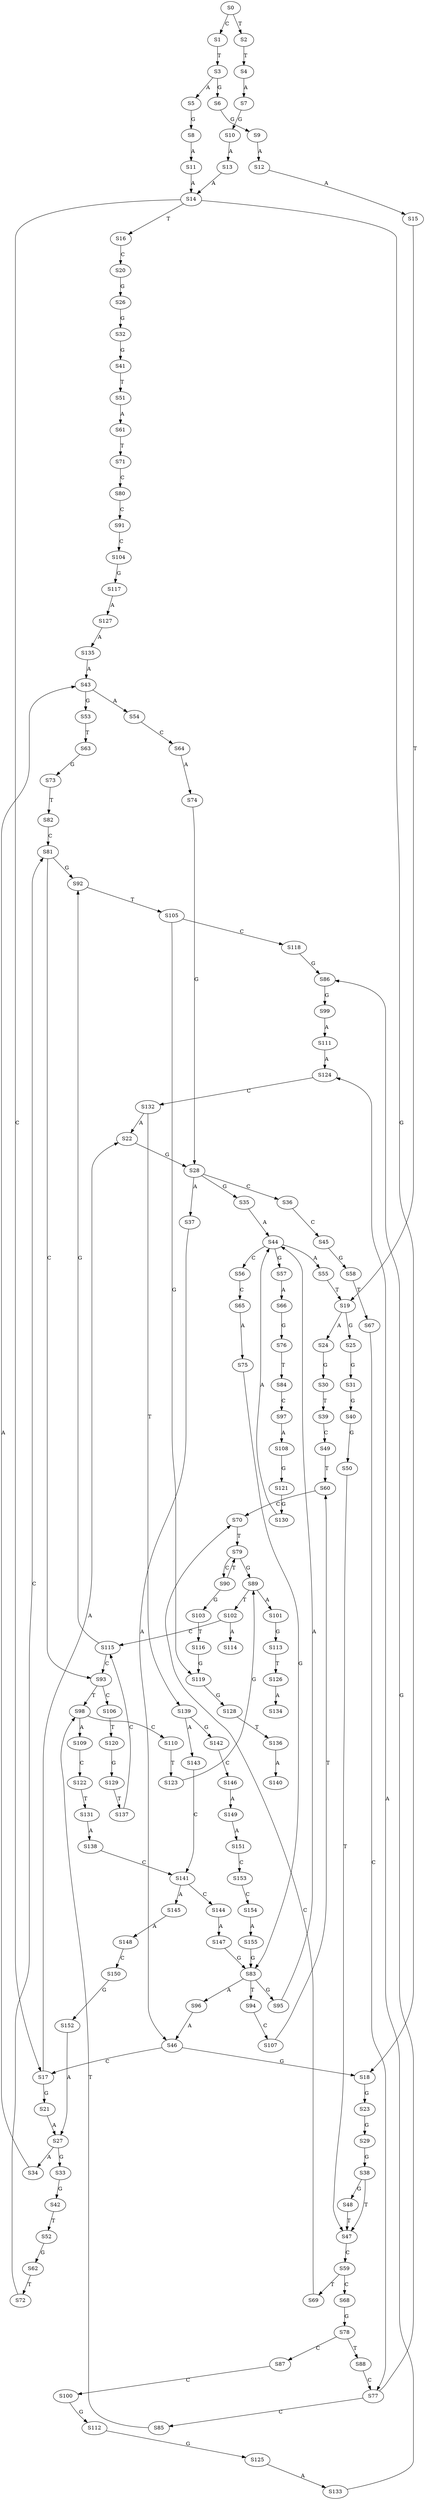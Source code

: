 strict digraph  {
	S0 -> S1 [ label = C ];
	S0 -> S2 [ label = T ];
	S1 -> S3 [ label = T ];
	S2 -> S4 [ label = T ];
	S3 -> S5 [ label = A ];
	S3 -> S6 [ label = G ];
	S4 -> S7 [ label = A ];
	S5 -> S8 [ label = G ];
	S6 -> S9 [ label = G ];
	S7 -> S10 [ label = G ];
	S8 -> S11 [ label = A ];
	S9 -> S12 [ label = A ];
	S10 -> S13 [ label = A ];
	S11 -> S14 [ label = A ];
	S12 -> S15 [ label = A ];
	S13 -> S14 [ label = A ];
	S14 -> S16 [ label = T ];
	S14 -> S17 [ label = C ];
	S14 -> S18 [ label = G ];
	S15 -> S19 [ label = T ];
	S16 -> S20 [ label = C ];
	S17 -> S21 [ label = G ];
	S17 -> S22 [ label = A ];
	S18 -> S23 [ label = G ];
	S19 -> S24 [ label = A ];
	S19 -> S25 [ label = G ];
	S20 -> S26 [ label = G ];
	S21 -> S27 [ label = A ];
	S22 -> S28 [ label = G ];
	S23 -> S29 [ label = G ];
	S24 -> S30 [ label = G ];
	S25 -> S31 [ label = G ];
	S26 -> S32 [ label = G ];
	S27 -> S33 [ label = G ];
	S27 -> S34 [ label = A ];
	S28 -> S35 [ label = G ];
	S28 -> S36 [ label = C ];
	S28 -> S37 [ label = A ];
	S29 -> S38 [ label = G ];
	S30 -> S39 [ label = T ];
	S31 -> S40 [ label = G ];
	S32 -> S41 [ label = G ];
	S33 -> S42 [ label = G ];
	S34 -> S43 [ label = A ];
	S35 -> S44 [ label = A ];
	S36 -> S45 [ label = C ];
	S37 -> S46 [ label = A ];
	S38 -> S47 [ label = T ];
	S38 -> S48 [ label = G ];
	S39 -> S49 [ label = C ];
	S40 -> S50 [ label = G ];
	S41 -> S51 [ label = T ];
	S42 -> S52 [ label = T ];
	S43 -> S53 [ label = G ];
	S43 -> S54 [ label = A ];
	S44 -> S55 [ label = A ];
	S44 -> S56 [ label = C ];
	S44 -> S57 [ label = G ];
	S45 -> S58 [ label = G ];
	S46 -> S17 [ label = C ];
	S46 -> S18 [ label = G ];
	S47 -> S59 [ label = C ];
	S48 -> S47 [ label = T ];
	S49 -> S60 [ label = T ];
	S50 -> S47 [ label = T ];
	S51 -> S61 [ label = A ];
	S52 -> S62 [ label = G ];
	S53 -> S63 [ label = T ];
	S54 -> S64 [ label = C ];
	S55 -> S19 [ label = T ];
	S56 -> S65 [ label = C ];
	S57 -> S66 [ label = A ];
	S58 -> S67 [ label = T ];
	S59 -> S68 [ label = C ];
	S59 -> S69 [ label = T ];
	S60 -> S70 [ label = C ];
	S61 -> S71 [ label = T ];
	S62 -> S72 [ label = T ];
	S63 -> S73 [ label = G ];
	S64 -> S74 [ label = A ];
	S65 -> S75 [ label = A ];
	S66 -> S76 [ label = G ];
	S67 -> S77 [ label = C ];
	S68 -> S78 [ label = G ];
	S69 -> S70 [ label = C ];
	S70 -> S79 [ label = T ];
	S71 -> S80 [ label = C ];
	S72 -> S81 [ label = C ];
	S73 -> S82 [ label = T ];
	S74 -> S28 [ label = G ];
	S75 -> S83 [ label = G ];
	S76 -> S84 [ label = T ];
	S77 -> S85 [ label = C ];
	S77 -> S86 [ label = G ];
	S78 -> S87 [ label = C ];
	S78 -> S88 [ label = T ];
	S79 -> S89 [ label = G ];
	S79 -> S90 [ label = C ];
	S80 -> S91 [ label = C ];
	S81 -> S92 [ label = G ];
	S81 -> S93 [ label = C ];
	S82 -> S81 [ label = C ];
	S83 -> S94 [ label = T ];
	S83 -> S95 [ label = G ];
	S83 -> S96 [ label = A ];
	S84 -> S97 [ label = C ];
	S85 -> S98 [ label = T ];
	S86 -> S99 [ label = G ];
	S87 -> S100 [ label = C ];
	S88 -> S77 [ label = C ];
	S89 -> S101 [ label = A ];
	S89 -> S102 [ label = T ];
	S90 -> S79 [ label = T ];
	S90 -> S103 [ label = G ];
	S91 -> S104 [ label = C ];
	S92 -> S105 [ label = T ];
	S93 -> S98 [ label = T ];
	S93 -> S106 [ label = C ];
	S94 -> S107 [ label = C ];
	S95 -> S44 [ label = A ];
	S96 -> S46 [ label = A ];
	S97 -> S108 [ label = A ];
	S98 -> S109 [ label = A ];
	S98 -> S110 [ label = C ];
	S99 -> S111 [ label = A ];
	S100 -> S112 [ label = G ];
	S101 -> S113 [ label = G ];
	S102 -> S114 [ label = A ];
	S102 -> S115 [ label = C ];
	S103 -> S116 [ label = T ];
	S104 -> S117 [ label = G ];
	S105 -> S118 [ label = C ];
	S105 -> S119 [ label = G ];
	S106 -> S120 [ label = T ];
	S107 -> S60 [ label = T ];
	S108 -> S121 [ label = G ];
	S109 -> S122 [ label = C ];
	S110 -> S123 [ label = T ];
	S111 -> S124 [ label = A ];
	S112 -> S125 [ label = G ];
	S113 -> S126 [ label = T ];
	S115 -> S93 [ label = C ];
	S115 -> S92 [ label = G ];
	S116 -> S119 [ label = G ];
	S117 -> S127 [ label = A ];
	S118 -> S86 [ label = G ];
	S119 -> S128 [ label = G ];
	S120 -> S129 [ label = G ];
	S121 -> S130 [ label = G ];
	S122 -> S131 [ label = T ];
	S123 -> S89 [ label = G ];
	S124 -> S132 [ label = C ];
	S125 -> S133 [ label = A ];
	S126 -> S134 [ label = A ];
	S127 -> S135 [ label = A ];
	S128 -> S136 [ label = T ];
	S129 -> S137 [ label = T ];
	S130 -> S44 [ label = A ];
	S131 -> S138 [ label = A ];
	S132 -> S22 [ label = A ];
	S132 -> S139 [ label = T ];
	S133 -> S124 [ label = A ];
	S135 -> S43 [ label = A ];
	S136 -> S140 [ label = A ];
	S137 -> S115 [ label = C ];
	S138 -> S141 [ label = C ];
	S139 -> S142 [ label = G ];
	S139 -> S143 [ label = A ];
	S141 -> S144 [ label = C ];
	S141 -> S145 [ label = A ];
	S142 -> S146 [ label = C ];
	S143 -> S141 [ label = C ];
	S144 -> S147 [ label = A ];
	S145 -> S148 [ label = A ];
	S146 -> S149 [ label = A ];
	S147 -> S83 [ label = G ];
	S148 -> S150 [ label = C ];
	S149 -> S151 [ label = A ];
	S150 -> S152 [ label = G ];
	S151 -> S153 [ label = C ];
	S152 -> S27 [ label = A ];
	S153 -> S154 [ label = C ];
	S154 -> S155 [ label = A ];
	S155 -> S83 [ label = G ];
}
